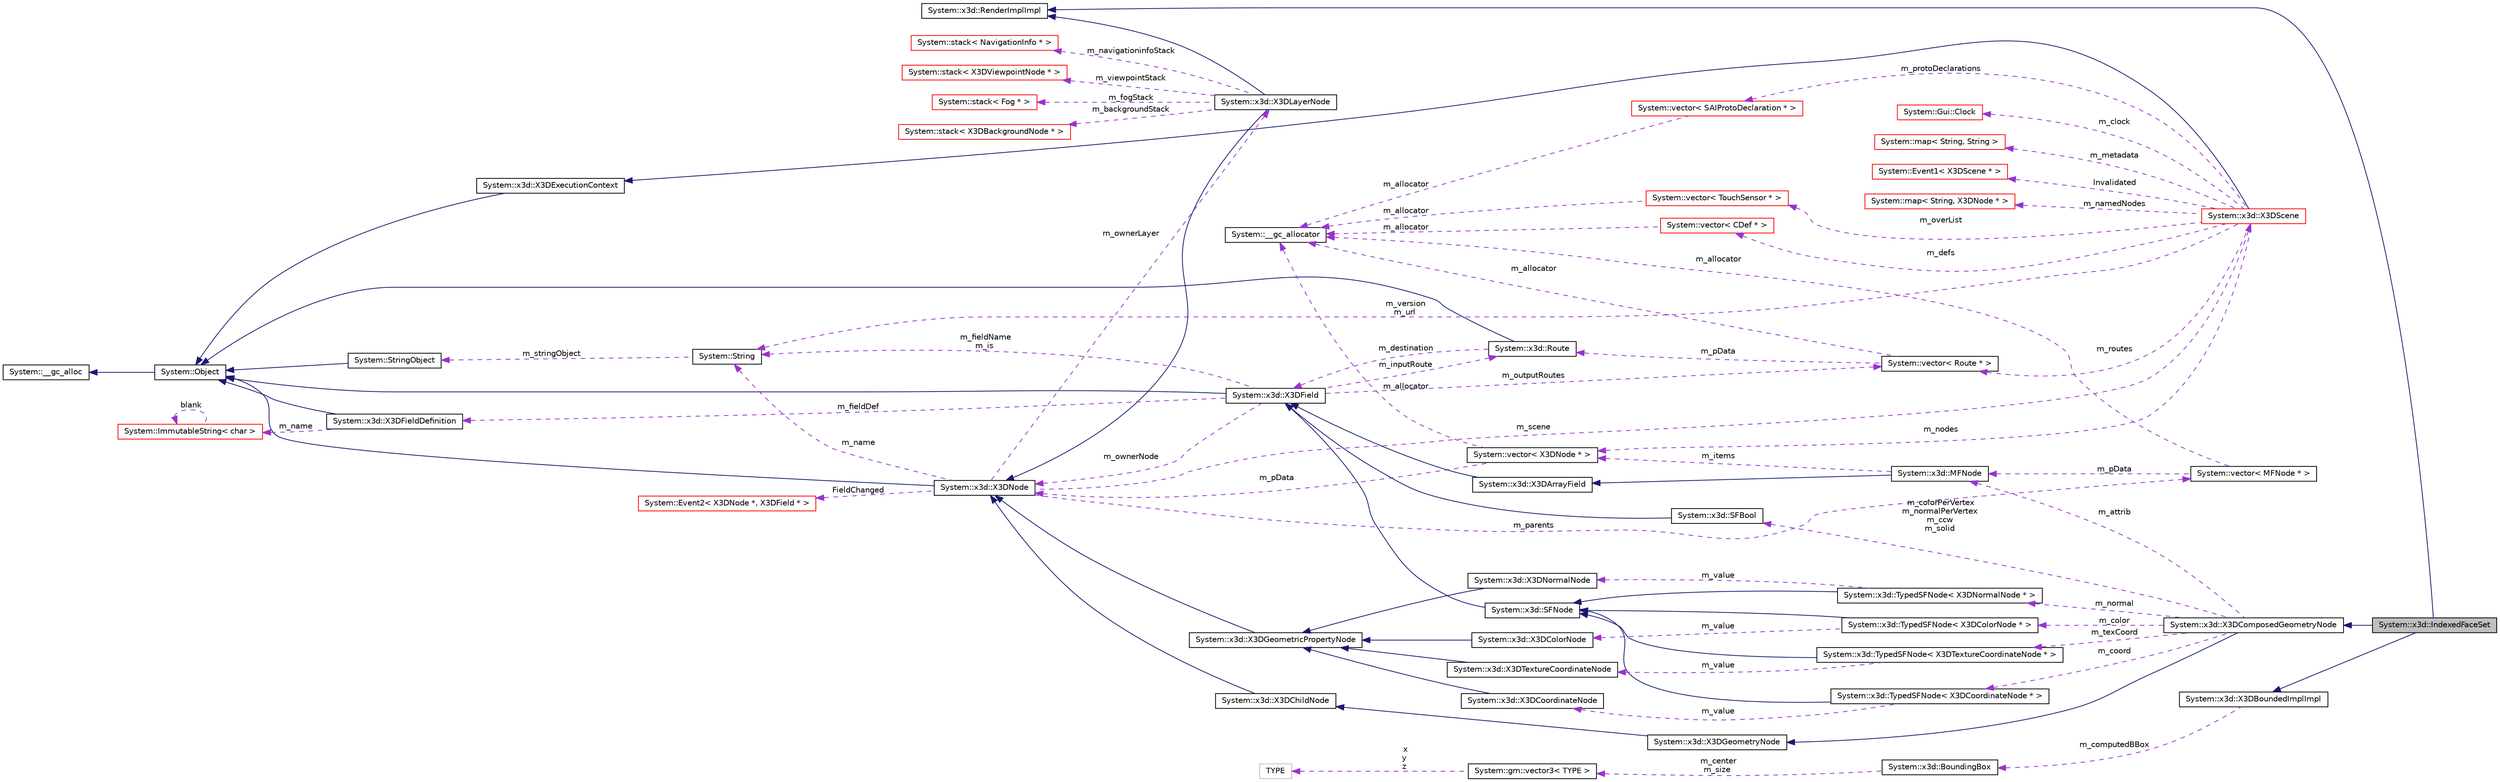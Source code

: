 digraph G
{
  edge [fontname="Helvetica",fontsize="10",labelfontname="Helvetica",labelfontsize="10"];
  node [fontname="Helvetica",fontsize="10",shape=record];
  rankdir="LR";
  Node1 [label="System::x3d::IndexedFaceSet",height=0.2,width=0.4,color="black", fillcolor="grey75", style="filled" fontcolor="black"];
  Node2 -> Node1 [dir="back",color="midnightblue",fontsize="10",style="solid",fontname="Helvetica"];
  Node2 [label="System::x3d::X3DComposedGeometryNode",height=0.2,width=0.4,color="black", fillcolor="white", style="filled",URL="$class_system_1_1x3d_1_1_x3_d_composed_geometry_node.html"];
  Node3 -> Node2 [dir="back",color="midnightblue",fontsize="10",style="solid",fontname="Helvetica"];
  Node3 [label="System::x3d::X3DGeometryNode",height=0.2,width=0.4,color="black", fillcolor="white", style="filled",URL="$class_system_1_1x3d_1_1_x3_d_geometry_node.html"];
  Node4 -> Node3 [dir="back",color="midnightblue",fontsize="10",style="solid",fontname="Helvetica"];
  Node4 [label="System::x3d::X3DChildNode",height=0.2,width=0.4,color="black", fillcolor="white", style="filled",URL="$class_system_1_1x3d_1_1_x3_d_child_node.html"];
  Node5 -> Node4 [dir="back",color="midnightblue",fontsize="10",style="solid",fontname="Helvetica"];
  Node5 [label="System::x3d::X3DNode",height=0.2,width=0.4,color="black", fillcolor="white", style="filled",URL="$class_system_1_1x3d_1_1_x3_d_node.html"];
  Node6 -> Node5 [dir="back",color="midnightblue",fontsize="10",style="solid",fontname="Helvetica"];
  Node6 [label="System::Object",height=0.2,width=0.4,color="black", fillcolor="white", style="filled",URL="$class_system_1_1_object.html"];
  Node7 -> Node6 [dir="back",color="midnightblue",fontsize="10",style="solid",fontname="Helvetica"];
  Node7 [label="System::__gc_alloc",height=0.2,width=0.4,color="black", fillcolor="white", style="filled",URL="$class_system_1_1____gc__alloc.html"];
  Node8 -> Node5 [dir="back",color="darkorchid3",fontsize="10",style="dashed",label=" m_ownerLayer" ,fontname="Helvetica"];
  Node8 [label="System::x3d::X3DLayerNode",height=0.2,width=0.4,color="black", fillcolor="white", style="filled",URL="$class_system_1_1x3d_1_1_x3_d_layer_node.html"];
  Node5 -> Node8 [dir="back",color="midnightblue",fontsize="10",style="solid",fontname="Helvetica"];
  Node9 -> Node8 [dir="back",color="midnightblue",fontsize="10",style="solid",fontname="Helvetica"];
  Node9 [label="System::x3d::RenderImplImpl",height=0.2,width=0.4,color="black", fillcolor="white", style="filled",URL="$class_system_1_1x3d_1_1_render_impl_impl.html"];
  Node10 -> Node8 [dir="back",color="darkorchid3",fontsize="10",style="dashed",label=" m_navigationinfoStack" ,fontname="Helvetica"];
  Node10 [label="System::stack\< NavigationInfo * \>",height=0.2,width=0.4,color="red", fillcolor="white", style="filled",URL="$class_system_1_1stack.html"];
  Node11 -> Node8 [dir="back",color="darkorchid3",fontsize="10",style="dashed",label=" m_viewpointStack" ,fontname="Helvetica"];
  Node11 [label="System::stack\< X3DViewpointNode * \>",height=0.2,width=0.4,color="red", fillcolor="white", style="filled",URL="$class_system_1_1stack.html"];
  Node12 -> Node8 [dir="back",color="darkorchid3",fontsize="10",style="dashed",label=" m_fogStack" ,fontname="Helvetica"];
  Node12 [label="System::stack\< Fog * \>",height=0.2,width=0.4,color="red", fillcolor="white", style="filled",URL="$class_system_1_1stack.html"];
  Node13 -> Node8 [dir="back",color="darkorchid3",fontsize="10",style="dashed",label=" m_backgroundStack" ,fontname="Helvetica"];
  Node13 [label="System::stack\< X3DBackgroundNode * \>",height=0.2,width=0.4,color="red", fillcolor="white", style="filled",URL="$class_system_1_1stack.html"];
  Node14 -> Node5 [dir="back",color="darkorchid3",fontsize="10",style="dashed",label=" m_parents" ,fontname="Helvetica"];
  Node14 [label="System::vector\< MFNode * \>",height=0.2,width=0.4,color="black", fillcolor="white", style="filled",URL="$class_system_1_1vector.html"];
  Node15 -> Node14 [dir="back",color="darkorchid3",fontsize="10",style="dashed",label=" m_allocator" ,fontname="Helvetica"];
  Node15 [label="System::__gc_allocator",height=0.2,width=0.4,color="black", fillcolor="white", style="filled",URL="$class_system_1_1____gc__allocator.html"];
  Node16 -> Node14 [dir="back",color="darkorchid3",fontsize="10",style="dashed",label=" m_pData" ,fontname="Helvetica"];
  Node16 [label="System::x3d::MFNode",height=0.2,width=0.4,color="black", fillcolor="white", style="filled",URL="$class_system_1_1x3d_1_1_m_f_node.html"];
  Node17 -> Node16 [dir="back",color="midnightblue",fontsize="10",style="solid",fontname="Helvetica"];
  Node17 [label="System::x3d::X3DArrayField",height=0.2,width=0.4,color="black", fillcolor="white", style="filled",URL="$class_system_1_1x3d_1_1_x3_d_array_field.html"];
  Node18 -> Node17 [dir="back",color="midnightblue",fontsize="10",style="solid",fontname="Helvetica"];
  Node18 [label="System::x3d::X3DField",height=0.2,width=0.4,color="black", fillcolor="white", style="filled",URL="$class_system_1_1x3d_1_1_x3_d_field.html"];
  Node6 -> Node18 [dir="back",color="midnightblue",fontsize="10",style="solid",fontname="Helvetica"];
  Node19 -> Node18 [dir="back",color="darkorchid3",fontsize="10",style="dashed",label=" m_inputRoute" ,fontname="Helvetica"];
  Node19 [label="System::x3d::Route",height=0.2,width=0.4,color="black", fillcolor="white", style="filled",URL="$class_system_1_1x3d_1_1_route.html"];
  Node6 -> Node19 [dir="back",color="midnightblue",fontsize="10",style="solid",fontname="Helvetica"];
  Node18 -> Node19 [dir="back",color="darkorchid3",fontsize="10",style="dashed",label=" m_destination" ,fontname="Helvetica"];
  Node20 -> Node18 [dir="back",color="darkorchid3",fontsize="10",style="dashed",label=" m_fieldDef" ,fontname="Helvetica"];
  Node20 [label="System::x3d::X3DFieldDefinition",height=0.2,width=0.4,color="black", fillcolor="white", style="filled",URL="$class_system_1_1x3d_1_1_x3_d_field_definition.html"];
  Node6 -> Node20 [dir="back",color="midnightblue",fontsize="10",style="solid",fontname="Helvetica"];
  Node21 -> Node20 [dir="back",color="darkorchid3",fontsize="10",style="dashed",label=" m_name" ,fontname="Helvetica"];
  Node21 [label="System::ImmutableString\< char \>",height=0.2,width=0.4,color="red", fillcolor="white", style="filled",URL="$class_system_1_1_immutable_string.html"];
  Node21 -> Node21 [dir="back",color="darkorchid3",fontsize="10",style="dashed",label=" blank" ,fontname="Helvetica"];
  Node22 -> Node18 [dir="back",color="darkorchid3",fontsize="10",style="dashed",label=" m_outputRoutes" ,fontname="Helvetica"];
  Node22 [label="System::vector\< Route * \>",height=0.2,width=0.4,color="black", fillcolor="white", style="filled",URL="$class_system_1_1vector.html"];
  Node15 -> Node22 [dir="back",color="darkorchid3",fontsize="10",style="dashed",label=" m_allocator" ,fontname="Helvetica"];
  Node19 -> Node22 [dir="back",color="darkorchid3",fontsize="10",style="dashed",label=" m_pData" ,fontname="Helvetica"];
  Node23 -> Node18 [dir="back",color="darkorchid3",fontsize="10",style="dashed",label=" m_fieldName\nm_is" ,fontname="Helvetica"];
  Node23 [label="System::String",height=0.2,width=0.4,color="black", fillcolor="white", style="filled",URL="$class_system_1_1_string.html"];
  Node24 -> Node23 [dir="back",color="darkorchid3",fontsize="10",style="dashed",label=" m_stringObject" ,fontname="Helvetica"];
  Node24 [label="System::StringObject",height=0.2,width=0.4,color="black", fillcolor="white", style="filled",URL="$class_system_1_1_string_object.html"];
  Node6 -> Node24 [dir="back",color="midnightblue",fontsize="10",style="solid",fontname="Helvetica"];
  Node5 -> Node18 [dir="back",color="darkorchid3",fontsize="10",style="dashed",label=" m_ownerNode" ,fontname="Helvetica"];
  Node25 -> Node16 [dir="back",color="darkorchid3",fontsize="10",style="dashed",label=" m_items" ,fontname="Helvetica"];
  Node25 [label="System::vector\< X3DNode * \>",height=0.2,width=0.4,color="black", fillcolor="white", style="filled",URL="$class_system_1_1vector.html"];
  Node15 -> Node25 [dir="back",color="darkorchid3",fontsize="10",style="dashed",label=" m_allocator" ,fontname="Helvetica"];
  Node5 -> Node25 [dir="back",color="darkorchid3",fontsize="10",style="dashed",label=" m_pData" ,fontname="Helvetica"];
  Node26 -> Node5 [dir="back",color="darkorchid3",fontsize="10",style="dashed",label=" m_scene" ,fontname="Helvetica"];
  Node26 [label="System::x3d::X3DScene",height=0.2,width=0.4,color="red", fillcolor="white", style="filled",URL="$class_system_1_1x3d_1_1_x3_d_scene.html"];
  Node27 -> Node26 [dir="back",color="midnightblue",fontsize="10",style="solid",fontname="Helvetica"];
  Node27 [label="System::x3d::X3DExecutionContext",height=0.2,width=0.4,color="black", fillcolor="white", style="filled",URL="$class_system_1_1x3d_1_1_x3_d_execution_context.html"];
  Node6 -> Node27 [dir="back",color="midnightblue",fontsize="10",style="solid",fontname="Helvetica"];
  Node28 -> Node26 [dir="back",color="darkorchid3",fontsize="10",style="dashed",label=" m_defs" ,fontname="Helvetica"];
  Node28 [label="System::vector\< CDef * \>",height=0.2,width=0.4,color="red", fillcolor="white", style="filled",URL="$class_system_1_1vector.html"];
  Node15 -> Node28 [dir="back",color="darkorchid3",fontsize="10",style="dashed",label=" m_allocator" ,fontname="Helvetica"];
  Node29 -> Node26 [dir="back",color="darkorchid3",fontsize="10",style="dashed",label=" m_protoDeclarations" ,fontname="Helvetica"];
  Node29 [label="System::vector\< SAIProtoDeclaration * \>",height=0.2,width=0.4,color="red", fillcolor="white", style="filled",URL="$class_system_1_1vector.html"];
  Node15 -> Node29 [dir="back",color="darkorchid3",fontsize="10",style="dashed",label=" m_allocator" ,fontname="Helvetica"];
  Node30 -> Node26 [dir="back",color="darkorchid3",fontsize="10",style="dashed",label=" Invalidated" ,fontname="Helvetica"];
  Node30 [label="System::Event1\< X3DScene * \>",height=0.2,width=0.4,color="red", fillcolor="white", style="filled",URL="$class_system_1_1_event1.html"];
  Node31 -> Node26 [dir="back",color="darkorchid3",fontsize="10",style="dashed",label=" m_namedNodes" ,fontname="Helvetica"];
  Node31 [label="System::map\< String, X3DNode * \>",height=0.2,width=0.4,color="red", fillcolor="white", style="filled",URL="$class_system_1_1map.html"];
  Node32 -> Node26 [dir="back",color="darkorchid3",fontsize="10",style="dashed",label=" m_clock" ,fontname="Helvetica"];
  Node32 [label="System::Gui::Clock",height=0.2,width=0.4,color="red", fillcolor="white", style="filled",URL="$class_system_1_1_gui_1_1_clock.html"];
  Node25 -> Node26 [dir="back",color="darkorchid3",fontsize="10",style="dashed",label=" m_nodes" ,fontname="Helvetica"];
  Node33 -> Node26 [dir="back",color="darkorchid3",fontsize="10",style="dashed",label=" m_overList" ,fontname="Helvetica"];
  Node33 [label="System::vector\< TouchSensor * \>",height=0.2,width=0.4,color="red", fillcolor="white", style="filled",URL="$class_system_1_1vector.html"];
  Node15 -> Node33 [dir="back",color="darkorchid3",fontsize="10",style="dashed",label=" m_allocator" ,fontname="Helvetica"];
  Node34 -> Node26 [dir="back",color="darkorchid3",fontsize="10",style="dashed",label=" m_metadata" ,fontname="Helvetica"];
  Node34 [label="System::map\< String, String \>",height=0.2,width=0.4,color="red", fillcolor="white", style="filled",URL="$class_system_1_1map.html"];
  Node22 -> Node26 [dir="back",color="darkorchid3",fontsize="10",style="dashed",label=" m_routes" ,fontname="Helvetica"];
  Node23 -> Node26 [dir="back",color="darkorchid3",fontsize="10",style="dashed",label=" m_version\nm_url" ,fontname="Helvetica"];
  Node23 -> Node5 [dir="back",color="darkorchid3",fontsize="10",style="dashed",label=" m_name" ,fontname="Helvetica"];
  Node35 -> Node5 [dir="back",color="darkorchid3",fontsize="10",style="dashed",label=" FieldChanged" ,fontname="Helvetica"];
  Node35 [label="System::Event2\< X3DNode *, X3DField * \>",height=0.2,width=0.4,color="red", fillcolor="white", style="filled",URL="$class_system_1_1_event2.html"];
  Node36 -> Node2 [dir="back",color="darkorchid3",fontsize="10",style="dashed",label=" m_normal" ,fontname="Helvetica"];
  Node36 [label="System::x3d::TypedSFNode\< X3DNormalNode * \>",height=0.2,width=0.4,color="black", fillcolor="white", style="filled",URL="$class_system_1_1x3d_1_1_typed_s_f_node.html"];
  Node37 -> Node36 [dir="back",color="midnightblue",fontsize="10",style="solid",fontname="Helvetica"];
  Node37 [label="System::x3d::SFNode",height=0.2,width=0.4,color="black", fillcolor="white", style="filled",URL="$class_system_1_1x3d_1_1_s_f_node.html"];
  Node18 -> Node37 [dir="back",color="midnightblue",fontsize="10",style="solid",fontname="Helvetica"];
  Node38 -> Node36 [dir="back",color="darkorchid3",fontsize="10",style="dashed",label=" m_value" ,fontname="Helvetica"];
  Node38 [label="System::x3d::X3DNormalNode",height=0.2,width=0.4,color="black", fillcolor="white", style="filled",URL="$class_system_1_1x3d_1_1_x3_d_normal_node.html"];
  Node39 -> Node38 [dir="back",color="midnightblue",fontsize="10",style="solid",fontname="Helvetica"];
  Node39 [label="System::x3d::X3DGeometricPropertyNode",height=0.2,width=0.4,color="black", fillcolor="white", style="filled",URL="$class_system_1_1x3d_1_1_x3_d_geometric_property_node.html"];
  Node5 -> Node39 [dir="back",color="midnightblue",fontsize="10",style="solid",fontname="Helvetica"];
  Node40 -> Node2 [dir="back",color="darkorchid3",fontsize="10",style="dashed",label=" m_coord" ,fontname="Helvetica"];
  Node40 [label="System::x3d::TypedSFNode\< X3DCoordinateNode * \>",height=0.2,width=0.4,color="black", fillcolor="white", style="filled",URL="$class_system_1_1x3d_1_1_typed_s_f_node.html"];
  Node37 -> Node40 [dir="back",color="midnightblue",fontsize="10",style="solid",fontname="Helvetica"];
  Node41 -> Node40 [dir="back",color="darkorchid3",fontsize="10",style="dashed",label=" m_value" ,fontname="Helvetica"];
  Node41 [label="System::x3d::X3DCoordinateNode",height=0.2,width=0.4,color="black", fillcolor="white", style="filled",URL="$class_system_1_1x3d_1_1_x3_d_coordinate_node.html"];
  Node39 -> Node41 [dir="back",color="midnightblue",fontsize="10",style="solid",fontname="Helvetica"];
  Node42 -> Node2 [dir="back",color="darkorchid3",fontsize="10",style="dashed",label=" m_color" ,fontname="Helvetica"];
  Node42 [label="System::x3d::TypedSFNode\< X3DColorNode * \>",height=0.2,width=0.4,color="black", fillcolor="white", style="filled",URL="$class_system_1_1x3d_1_1_typed_s_f_node.html"];
  Node37 -> Node42 [dir="back",color="midnightblue",fontsize="10",style="solid",fontname="Helvetica"];
  Node43 -> Node42 [dir="back",color="darkorchid3",fontsize="10",style="dashed",label=" m_value" ,fontname="Helvetica"];
  Node43 [label="System::x3d::X3DColorNode",height=0.2,width=0.4,color="black", fillcolor="white", style="filled",URL="$class_system_1_1x3d_1_1_x3_d_color_node.html"];
  Node39 -> Node43 [dir="back",color="midnightblue",fontsize="10",style="solid",fontname="Helvetica"];
  Node44 -> Node2 [dir="back",color="darkorchid3",fontsize="10",style="dashed",label=" m_texCoord" ,fontname="Helvetica"];
  Node44 [label="System::x3d::TypedSFNode\< X3DTextureCoordinateNode * \>",height=0.2,width=0.4,color="black", fillcolor="white", style="filled",URL="$class_system_1_1x3d_1_1_typed_s_f_node.html"];
  Node37 -> Node44 [dir="back",color="midnightblue",fontsize="10",style="solid",fontname="Helvetica"];
  Node45 -> Node44 [dir="back",color="darkorchid3",fontsize="10",style="dashed",label=" m_value" ,fontname="Helvetica"];
  Node45 [label="System::x3d::X3DTextureCoordinateNode",height=0.2,width=0.4,color="black", fillcolor="white", style="filled",URL="$class_system_1_1x3d_1_1_x3_d_texture_coordinate_node.html"];
  Node39 -> Node45 [dir="back",color="midnightblue",fontsize="10",style="solid",fontname="Helvetica"];
  Node16 -> Node2 [dir="back",color="darkorchid3",fontsize="10",style="dashed",label=" m_attrib" ,fontname="Helvetica"];
  Node46 -> Node2 [dir="back",color="darkorchid3",fontsize="10",style="dashed",label=" m_colorPerVertex\nm_normalPerVertex\nm_ccw\nm_solid" ,fontname="Helvetica"];
  Node46 [label="System::x3d::SFBool",height=0.2,width=0.4,color="black", fillcolor="white", style="filled",URL="$class_system_1_1x3d_1_1_s_f_bool.html"];
  Node18 -> Node46 [dir="back",color="midnightblue",fontsize="10",style="solid",fontname="Helvetica"];
  Node9 -> Node1 [dir="back",color="midnightblue",fontsize="10",style="solid",fontname="Helvetica"];
  Node47 -> Node1 [dir="back",color="midnightblue",fontsize="10",style="solid",fontname="Helvetica"];
  Node47 [label="System::x3d::X3DBoundedImplImpl",height=0.2,width=0.4,color="black", fillcolor="white", style="filled",URL="$class_system_1_1x3d_1_1_x3_d_bounded_impl_impl.html"];
  Node48 -> Node47 [dir="back",color="darkorchid3",fontsize="10",style="dashed",label=" m_computedBBox" ,fontname="Helvetica"];
  Node48 [label="System::x3d::BoundingBox",height=0.2,width=0.4,color="black", fillcolor="white", style="filled",URL="$class_system_1_1x3d_1_1_bounding_box.html"];
  Node49 -> Node48 [dir="back",color="darkorchid3",fontsize="10",style="dashed",label=" m_center\nm_size" ,fontname="Helvetica"];
  Node49 [label="System::gm::vector3\< TYPE \>",height=0.2,width=0.4,color="black", fillcolor="white", style="filled",URL="$class_system_1_1gm_1_1vector3.html"];
  Node50 -> Node49 [dir="back",color="darkorchid3",fontsize="10",style="dashed",label=" x\ny\nz" ,fontname="Helvetica"];
  Node50 [label="TYPE",height=0.2,width=0.4,color="grey75", fillcolor="white", style="filled"];
}
